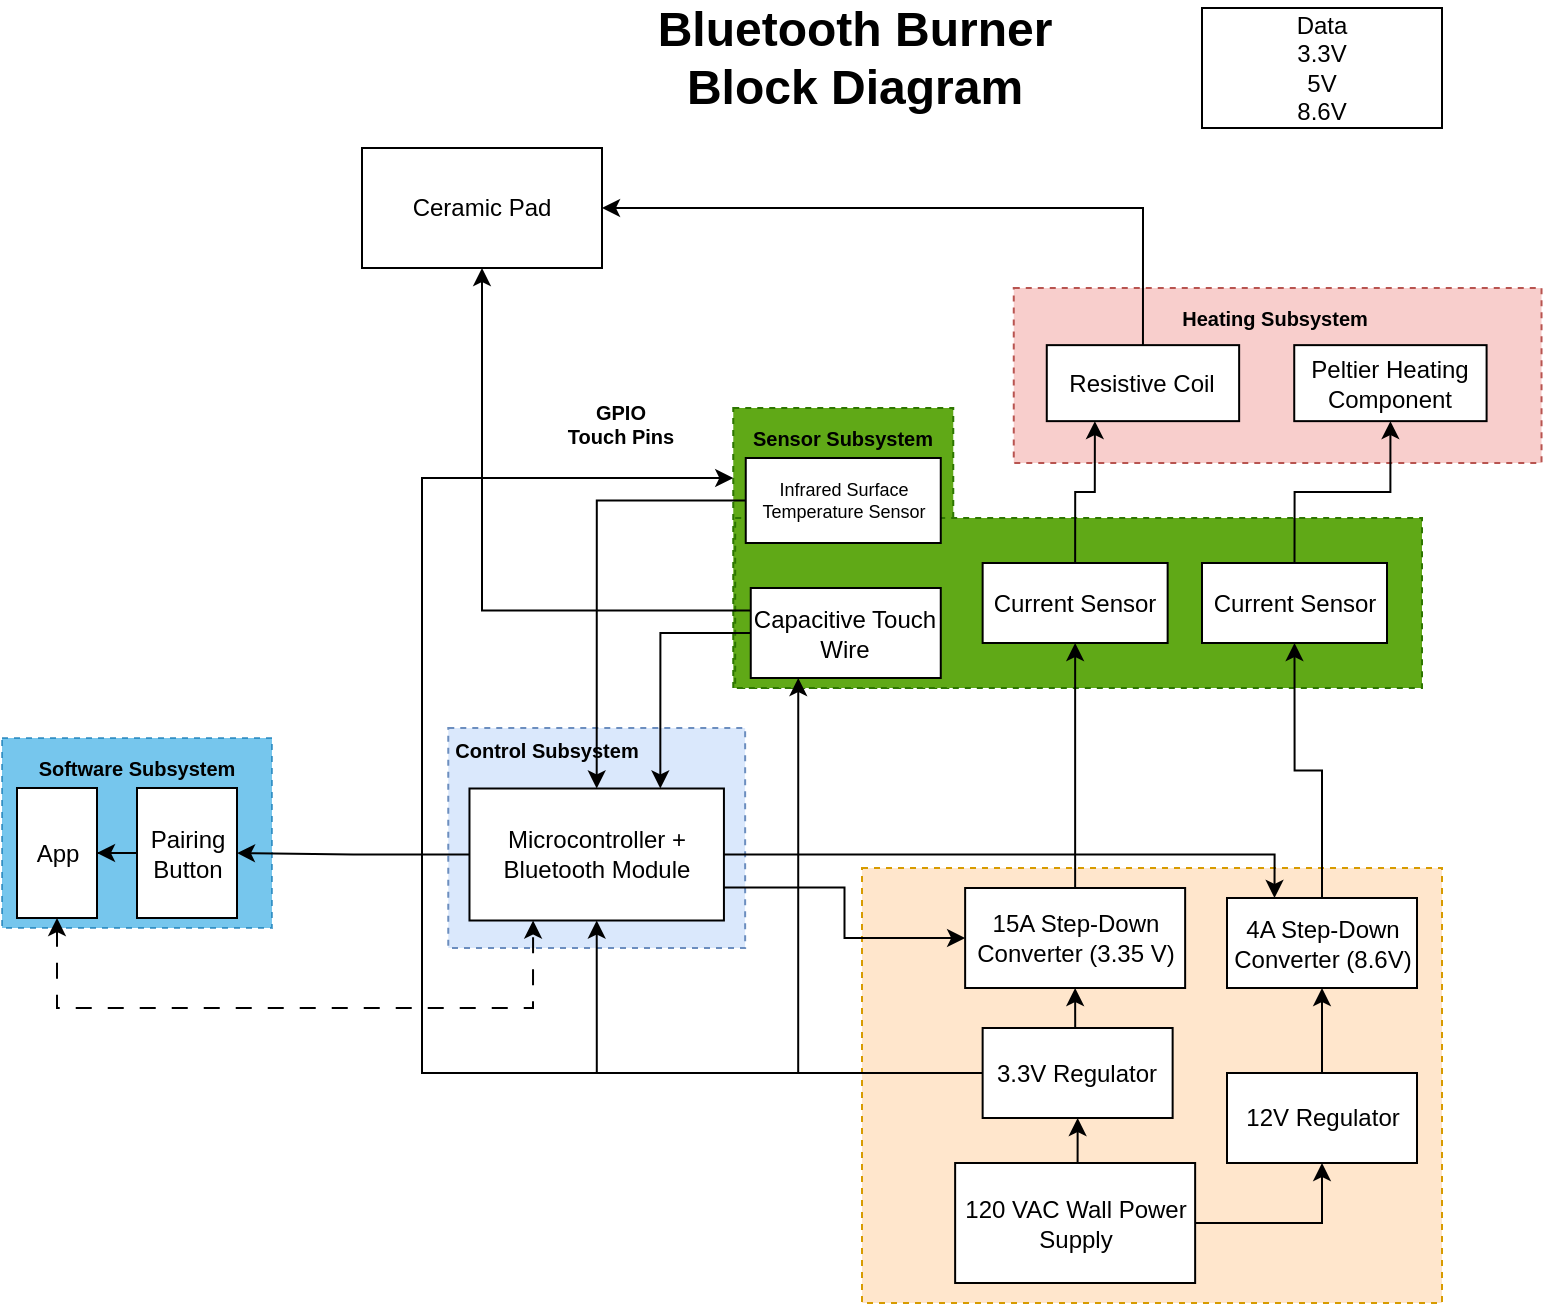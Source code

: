 <mxfile version="23.1.5" type="github">
  <diagram id="R2lEEEUBdFMjLlhIrx00" name="Page-1">
    <mxGraphModel dx="1195" dy="729" grid="1" gridSize="10" guides="1" tooltips="1" connect="1" arrows="1" fold="1" page="1" pageScale="1" pageWidth="850" pageHeight="1100" math="0" shadow="0" extFonts="Permanent Marker^https://fonts.googleapis.com/css?family=Permanent+Marker">
      <root>
        <mxCell id="0" />
        <mxCell id="1" parent="0" />
        <mxCell id="Lt4sIG0qt5cg9dwQDyGw-117" value="" style="rounded=0;whiteSpace=wrap;html=1;fillColor=#f8cecc;strokeColor=#b85450;dashed=1;container=0;" parent="1" vertex="1">
          <mxGeometry x="525.88" y="230" width="263.88" height="87.5" as="geometry" />
        </mxCell>
        <mxCell id="Lt4sIG0qt5cg9dwQDyGw-119" value="" style="rounded=0;whiteSpace=wrap;html=1;fillColor=#60a917;strokeColor=#2D7600;fontColor=#ffffff;dashed=1;" parent="1" vertex="1">
          <mxGeometry x="385.63" y="290" width="110" height="140" as="geometry" />
        </mxCell>
        <mxCell id="qraEgwC79fjRJJOxNa_y-46" value="" style="rounded=0;whiteSpace=wrap;html=1;fillColor=#60a917;strokeColor=#2D7600;fontColor=#ffffff;dashed=1;" parent="1" vertex="1">
          <mxGeometry x="386.59" y="345" width="343.41" height="85" as="geometry" />
        </mxCell>
        <mxCell id="qraEgwC79fjRJJOxNa_y-37" value="" style="rounded=0;whiteSpace=wrap;html=1;fillColor=#ffe6cc;strokeColor=#d79b00;dashed=1;" parent="1" vertex="1">
          <mxGeometry x="450" y="520" width="290" height="217.5" as="geometry" />
        </mxCell>
        <mxCell id="qraEgwC79fjRJJOxNa_y-48" value="" style="group" parent="1" vertex="1" connectable="0">
          <mxGeometry x="243.14" y="450" width="148.43" height="110" as="geometry" />
        </mxCell>
        <mxCell id="Lt4sIG0qt5cg9dwQDyGw-118" value="" style="rounded=0;whiteSpace=wrap;html=1;fillColor=#dae8fc;strokeColor=#6c8ebf;dashed=1;" parent="qraEgwC79fjRJJOxNa_y-48" vertex="1">
          <mxGeometry width="148.43" height="110.0" as="geometry" />
        </mxCell>
        <mxCell id="Lt4sIG0qt5cg9dwQDyGw-2" value="Microcontroller + Bluetooth Module" style="rounded=0;whiteSpace=wrap;html=1;" parent="qraEgwC79fjRJJOxNa_y-48" vertex="1">
          <mxGeometry x="10.602" y="30.25" width="127.226" height="66" as="geometry" />
        </mxCell>
        <UserObject label="Control Subsystem" placeholders="1" name="Variable" id="qraEgwC79fjRJJOxNa_y-67">
          <mxCell style="text;html=1;strokeColor=none;fillColor=none;align=center;verticalAlign=middle;whiteSpace=wrap;overflow=hidden;fontSize=10;fontStyle=1" parent="qraEgwC79fjRJJOxNa_y-48" vertex="1">
            <mxGeometry x="-8.938" width="116.624" height="22" as="geometry" />
          </mxCell>
        </UserObject>
        <mxCell id="qraEgwC79fjRJJOxNa_y-33" style="edgeStyle=orthogonalEdgeStyle;rounded=0;orthogonalLoop=1;jettySize=auto;html=1;exitX=0;exitY=0.5;exitDx=0;exitDy=0;entryX=0.75;entryY=0;entryDx=0;entryDy=0;" parent="1" source="qraEgwC79fjRJJOxNa_y-6" target="Lt4sIG0qt5cg9dwQDyGw-2" edge="1">
          <mxGeometry relative="1" as="geometry" />
        </mxCell>
        <mxCell id="Lt4sIG0qt5cg9dwQDyGw-6" value="Ceramic Pad" style="rounded=0;whiteSpace=wrap;html=1;" parent="1" vertex="1">
          <mxGeometry x="200" y="160" width="120" height="60" as="geometry" />
        </mxCell>
        <mxCell id="Lt4sIG0qt5cg9dwQDyGw-110" value="" style="group" parent="1" vertex="1" connectable="0">
          <mxGeometry x="385.63" y="100" width="120" height="80" as="geometry" />
        </mxCell>
        <mxCell id="Lt4sIG0qt5cg9dwQDyGw-73" value="Bluetooth Burner&lt;br&gt;Block Diagram" style="text;strokeColor=none;fillColor=none;html=1;fontSize=24;fontStyle=1;verticalAlign=middle;align=center;" parent="Lt4sIG0qt5cg9dwQDyGw-110" vertex="1">
          <mxGeometry x="30" width="60" height="30" as="geometry" />
        </mxCell>
        <mxCell id="qraEgwC79fjRJJOxNa_y-49" value="" style="group" parent="1" vertex="1" connectable="0">
          <mxGeometry x="20" y="455" width="135" height="95" as="geometry" />
        </mxCell>
        <mxCell id="Lt4sIG0qt5cg9dwQDyGw-126" value="" style="rounded=0;whiteSpace=wrap;html=1;fillColor=#1ba1e2;fontColor=#ffffff;strokeColor=#006EAF;opacity=60;dashed=1;" parent="qraEgwC79fjRJJOxNa_y-49" vertex="1">
          <mxGeometry width="135" height="95" as="geometry" />
        </mxCell>
        <mxCell id="qraEgwC79fjRJJOxNa_y-50" value="" style="edgeStyle=orthogonalEdgeStyle;rounded=0;orthogonalLoop=1;jettySize=auto;html=1;startArrow=classic;startFill=1;endArrow=none;endFill=0;" parent="qraEgwC79fjRJJOxNa_y-49" source="Lt4sIG0qt5cg9dwQDyGw-19" target="HviYj5k7WsrF9Fkv7oXZ-1" edge="1">
          <mxGeometry relative="1" as="geometry" />
        </mxCell>
        <mxCell id="Lt4sIG0qt5cg9dwQDyGw-19" value="App" style="rounded=0;whiteSpace=wrap;html=1;" parent="qraEgwC79fjRJJOxNa_y-49" vertex="1">
          <mxGeometry x="7.5" y="25" width="40" height="65" as="geometry" />
        </mxCell>
        <UserObject label="Software Subsystem" placeholders="1" name="Variable" id="Lt4sIG0qt5cg9dwQDyGw-128">
          <mxCell style="text;html=1;strokeColor=none;fillColor=none;align=center;verticalAlign=middle;whiteSpace=wrap;overflow=hidden;fontSize=10;fontStyle=1" parent="qraEgwC79fjRJJOxNa_y-49" vertex="1">
            <mxGeometry x="13.13" y="5" width="108.75" height="20" as="geometry" />
          </mxCell>
        </UserObject>
        <mxCell id="HviYj5k7WsrF9Fkv7oXZ-1" value="Pairing Button" style="rounded=0;whiteSpace=wrap;html=1;" parent="qraEgwC79fjRJJOxNa_y-49" vertex="1">
          <mxGeometry x="67.5" y="25" width="50" height="65" as="geometry" />
        </mxCell>
        <UserObject label="GPIO Touch Pins" placeholders="1" name="Variable" id="qraEgwC79fjRJJOxNa_y-68">
          <mxCell style="text;html=1;strokeColor=none;fillColor=none;align=center;verticalAlign=middle;whiteSpace=wrap;overflow=hidden;fontSize=10;fontStyle=1" parent="1" vertex="1">
            <mxGeometry x="299.68" y="282.5" width="58.75" height="30" as="geometry" />
          </mxCell>
        </UserObject>
        <mxCell id="HiyRN5I2vMWk7KIYHkQ8-1" style="edgeStyle=orthogonalEdgeStyle;rounded=0;orthogonalLoop=1;jettySize=auto;html=1;exitX=0;exitY=0.5;exitDx=0;exitDy=0;entryX=1;entryY=0.5;entryDx=0;entryDy=0;" parent="1" source="Lt4sIG0qt5cg9dwQDyGw-2" target="HviYj5k7WsrF9Fkv7oXZ-1" edge="1">
          <mxGeometry relative="1" as="geometry" />
        </mxCell>
        <mxCell id="HiyRN5I2vMWk7KIYHkQ8-2" style="edgeStyle=orthogonalEdgeStyle;rounded=0;orthogonalLoop=1;jettySize=auto;html=1;exitX=0;exitY=0.5;exitDx=0;exitDy=0;entryX=0.5;entryY=1;entryDx=0;entryDy=0;" parent="1" source="qraEgwC79fjRJJOxNa_y-2" target="Lt4sIG0qt5cg9dwQDyGw-2" edge="1">
          <mxGeometry relative="1" as="geometry" />
        </mxCell>
        <mxCell id="HiyRN5I2vMWk7KIYHkQ8-3" style="edgeStyle=orthogonalEdgeStyle;rounded=0;orthogonalLoop=1;jettySize=auto;html=1;exitX=0;exitY=0.5;exitDx=0;exitDy=0;entryX=0.25;entryY=1;entryDx=0;entryDy=0;" parent="1" source="qraEgwC79fjRJJOxNa_y-2" target="qraEgwC79fjRJJOxNa_y-6" edge="1">
          <mxGeometry relative="1" as="geometry" />
        </mxCell>
        <mxCell id="HiyRN5I2vMWk7KIYHkQ8-4" style="edgeStyle=orthogonalEdgeStyle;rounded=0;orthogonalLoop=1;jettySize=auto;html=1;exitX=0;exitY=0.5;exitDx=0;exitDy=0;entryX=0.5;entryY=0;entryDx=0;entryDy=0;" parent="1" source="Lt4sIG0qt5cg9dwQDyGw-4" target="Lt4sIG0qt5cg9dwQDyGw-2" edge="1">
          <mxGeometry relative="1" as="geometry" />
        </mxCell>
        <mxCell id="jp2hRJiwT73V6jLLSagm-14" style="edgeStyle=orthogonalEdgeStyle;rounded=0;orthogonalLoop=1;jettySize=auto;html=1;exitX=0.5;exitY=0;exitDx=0;exitDy=0;entryX=0.5;entryY=1;entryDx=0;entryDy=0;" edge="1" parent="1" source="Lt4sIG0qt5cg9dwQDyGw-8" target="qraEgwC79fjRJJOxNa_y-2">
          <mxGeometry relative="1" as="geometry" />
        </mxCell>
        <mxCell id="jp2hRJiwT73V6jLLSagm-19" style="edgeStyle=orthogonalEdgeStyle;rounded=0;orthogonalLoop=1;jettySize=auto;html=1;exitX=1;exitY=0.5;exitDx=0;exitDy=0;entryX=0.5;entryY=1;entryDx=0;entryDy=0;" edge="1" parent="1" source="Lt4sIG0qt5cg9dwQDyGw-8" target="jp2hRJiwT73V6jLLSagm-18">
          <mxGeometry relative="1" as="geometry" />
        </mxCell>
        <mxCell id="Lt4sIG0qt5cg9dwQDyGw-8" value="120 VAC Wall Power Supply" style="rounded=0;whiteSpace=wrap;html=1;" parent="1" vertex="1">
          <mxGeometry x="496.57" y="667.5" width="120" height="60" as="geometry" />
        </mxCell>
        <mxCell id="HiyRN5I2vMWk7KIYHkQ8-52" style="edgeStyle=orthogonalEdgeStyle;rounded=0;orthogonalLoop=1;jettySize=auto;html=1;exitX=0;exitY=0.5;exitDx=0;exitDy=0;entryX=0;entryY=0.25;entryDx=0;entryDy=0;" parent="1" source="qraEgwC79fjRJJOxNa_y-2" target="Lt4sIG0qt5cg9dwQDyGw-119" edge="1">
          <mxGeometry relative="1" as="geometry">
            <Array as="points">
              <mxPoint x="230" y="623" />
              <mxPoint x="230" y="325" />
            </Array>
          </mxGeometry>
        </mxCell>
        <mxCell id="jp2hRJiwT73V6jLLSagm-13" style="edgeStyle=orthogonalEdgeStyle;rounded=0;orthogonalLoop=1;jettySize=auto;html=1;exitX=0.5;exitY=0;exitDx=0;exitDy=0;entryX=0.5;entryY=1;entryDx=0;entryDy=0;" edge="1" parent="1" source="qraEgwC79fjRJJOxNa_y-2" target="jp2hRJiwT73V6jLLSagm-6">
          <mxGeometry relative="1" as="geometry" />
        </mxCell>
        <mxCell id="qraEgwC79fjRJJOxNa_y-2" value="3.3V Regulator" style="rounded=0;whiteSpace=wrap;html=1;" parent="1" vertex="1">
          <mxGeometry x="510.32" y="600" width="95" height="45" as="geometry" />
        </mxCell>
        <mxCell id="jp2hRJiwT73V6jLLSagm-11" style="edgeStyle=orthogonalEdgeStyle;rounded=0;orthogonalLoop=1;jettySize=auto;html=1;exitX=0.5;exitY=0;exitDx=0;exitDy=0;entryX=0.5;entryY=1;entryDx=0;entryDy=0;" edge="1" parent="1" source="qraEgwC79fjRJJOxNa_y-3" target="jp2hRJiwT73V6jLLSagm-10">
          <mxGeometry relative="1" as="geometry" />
        </mxCell>
        <mxCell id="qraEgwC79fjRJJOxNa_y-3" value="4A Step-Down Converter (8.6V)" style="rounded=0;whiteSpace=wrap;html=1;" parent="1" vertex="1">
          <mxGeometry x="632.5" y="535" width="95" height="45" as="geometry" />
        </mxCell>
        <mxCell id="HiyRN5I2vMWk7KIYHkQ8-55" style="edgeStyle=orthogonalEdgeStyle;rounded=0;orthogonalLoop=1;jettySize=auto;html=1;exitX=0.5;exitY=0;exitDx=0;exitDy=0;entryX=0.25;entryY=1;entryDx=0;entryDy=0;" parent="1" source="qraEgwC79fjRJJOxNa_y-31" target="HiyRN5I2vMWk7KIYHkQ8-54" edge="1">
          <mxGeometry relative="1" as="geometry" />
        </mxCell>
        <mxCell id="qraEgwC79fjRJJOxNa_y-31" value="Current Sensor" style="rounded=0;whiteSpace=wrap;html=1;" parent="1" vertex="1">
          <mxGeometry x="510.32" y="367.5" width="92.5" height="40" as="geometry" />
        </mxCell>
        <mxCell id="Lt4sIG0qt5cg9dwQDyGw-4" value="Infrared Surface Temperature Sensor" style="rounded=0;whiteSpace=wrap;html=1;fontSize=9;" parent="1" vertex="1">
          <mxGeometry x="391.88" y="315" width="97.5" height="42.5" as="geometry" />
        </mxCell>
        <mxCell id="HiyRN5I2vMWk7KIYHkQ8-41" style="edgeStyle=orthogonalEdgeStyle;rounded=0;orthogonalLoop=1;jettySize=auto;html=1;exitX=0;exitY=0.25;exitDx=0;exitDy=0;entryX=0.5;entryY=1;entryDx=0;entryDy=0;" parent="1" source="qraEgwC79fjRJJOxNa_y-6" target="Lt4sIG0qt5cg9dwQDyGw-6" edge="1">
          <mxGeometry relative="1" as="geometry" />
        </mxCell>
        <mxCell id="qraEgwC79fjRJJOxNa_y-6" value="Capacitive Touch Wire" style="rounded=0;whiteSpace=wrap;html=1;" parent="1" vertex="1">
          <mxGeometry x="394.38" y="380" width="95" height="45" as="geometry" />
        </mxCell>
        <UserObject label="Sensor Subsystem" placeholders="1" name="Variable" id="qraEgwC79fjRJJOxNa_y-32">
          <mxCell style="text;html=1;strokeColor=none;fillColor=none;align=center;verticalAlign=middle;whiteSpace=wrap;overflow=hidden;fontSize=10;fontStyle=1" parent="1" vertex="1">
            <mxGeometry x="380" y="295" width="121.25" height="20" as="geometry" />
          </mxCell>
        </UserObject>
        <mxCell id="HiyRN5I2vMWk7KIYHkQ8-42" value="Data&lt;br&gt;3.3V&lt;br&gt;5V&lt;br&gt;8.6V" style="rounded=0;whiteSpace=wrap;html=1;" parent="1" vertex="1">
          <mxGeometry x="620" y="90" width="120" height="60" as="geometry" />
        </mxCell>
        <mxCell id="Lt4sIG0qt5cg9dwQDyGw-3" value="Peltier Heating Component" style="rounded=0;whiteSpace=wrap;html=1;" parent="1" vertex="1">
          <mxGeometry x="666.12" y="258.57" width="96.18" height="38" as="geometry" />
        </mxCell>
        <UserObject label="Heating Subsystem" placeholders="1" name="Variable" id="Lt4sIG0qt5cg9dwQDyGw-121">
          <mxCell style="text;html=1;strokeColor=none;fillColor=none;align=center;verticalAlign=middle;whiteSpace=wrap;overflow=hidden;fontSize=10;fontStyle=1" parent="1" vertex="1">
            <mxGeometry x="542.391" y="220" width="228.539" height="50.571" as="geometry" />
          </mxCell>
        </UserObject>
        <mxCell id="jp2hRJiwT73V6jLLSagm-2" style="edgeStyle=orthogonalEdgeStyle;rounded=0;orthogonalLoop=1;jettySize=auto;html=1;exitX=0.5;exitY=0;exitDx=0;exitDy=0;entryX=1;entryY=0.5;entryDx=0;entryDy=0;" edge="1" parent="1" source="HiyRN5I2vMWk7KIYHkQ8-54" target="Lt4sIG0qt5cg9dwQDyGw-6">
          <mxGeometry relative="1" as="geometry" />
        </mxCell>
        <mxCell id="HiyRN5I2vMWk7KIYHkQ8-54" value="Resistive Coil" style="rounded=0;whiteSpace=wrap;html=1;" parent="1" vertex="1">
          <mxGeometry x="542.39" y="258.57" width="96.18" height="38" as="geometry" />
        </mxCell>
        <mxCell id="jp2hRJiwT73V6jLLSagm-1" style="edgeStyle=orthogonalEdgeStyle;rounded=0;orthogonalLoop=1;jettySize=auto;html=1;exitX=0.5;exitY=1;exitDx=0;exitDy=0;entryX=0.25;entryY=1;entryDx=0;entryDy=0;dashed=1;dashPattern=8 8;startArrow=classic;startFill=1;" edge="1" parent="1" source="Lt4sIG0qt5cg9dwQDyGw-19" target="Lt4sIG0qt5cg9dwQDyGw-2">
          <mxGeometry relative="1" as="geometry">
            <Array as="points">
              <mxPoint x="48" y="590" />
              <mxPoint x="286" y="590" />
            </Array>
          </mxGeometry>
        </mxCell>
        <mxCell id="jp2hRJiwT73V6jLLSagm-8" style="edgeStyle=orthogonalEdgeStyle;rounded=0;orthogonalLoop=1;jettySize=auto;html=1;exitX=0.5;exitY=0;exitDx=0;exitDy=0;entryX=0.5;entryY=1;entryDx=0;entryDy=0;" edge="1" parent="1" source="jp2hRJiwT73V6jLLSagm-6" target="qraEgwC79fjRJJOxNa_y-31">
          <mxGeometry relative="1" as="geometry" />
        </mxCell>
        <mxCell id="jp2hRJiwT73V6jLLSagm-6" value="15A Step-Down Converter (3.35 V)" style="rounded=0;whiteSpace=wrap;html=1;" vertex="1" parent="1">
          <mxGeometry x="501.57" y="530" width="110" height="50" as="geometry" />
        </mxCell>
        <mxCell id="jp2hRJiwT73V6jLLSagm-7" style="edgeStyle=orthogonalEdgeStyle;rounded=0;orthogonalLoop=1;jettySize=auto;html=1;exitX=1;exitY=0.75;exitDx=0;exitDy=0;entryX=0;entryY=0.5;entryDx=0;entryDy=0;" edge="1" parent="1" source="Lt4sIG0qt5cg9dwQDyGw-2" target="jp2hRJiwT73V6jLLSagm-6">
          <mxGeometry relative="1" as="geometry" />
        </mxCell>
        <mxCell id="jp2hRJiwT73V6jLLSagm-12" style="edgeStyle=orthogonalEdgeStyle;rounded=0;orthogonalLoop=1;jettySize=auto;html=1;exitX=0.5;exitY=0;exitDx=0;exitDy=0;entryX=0.5;entryY=1;entryDx=0;entryDy=0;" edge="1" parent="1" source="jp2hRJiwT73V6jLLSagm-10" target="Lt4sIG0qt5cg9dwQDyGw-3">
          <mxGeometry relative="1" as="geometry" />
        </mxCell>
        <mxCell id="jp2hRJiwT73V6jLLSagm-10" value="Current Sensor" style="rounded=0;whiteSpace=wrap;html=1;" vertex="1" parent="1">
          <mxGeometry x="620" y="367.5" width="92.5" height="40" as="geometry" />
        </mxCell>
        <mxCell id="jp2hRJiwT73V6jLLSagm-17" style="edgeStyle=orthogonalEdgeStyle;rounded=0;orthogonalLoop=1;jettySize=auto;html=1;exitX=1;exitY=0.5;exitDx=0;exitDy=0;entryX=0.25;entryY=0;entryDx=0;entryDy=0;" edge="1" parent="1" source="Lt4sIG0qt5cg9dwQDyGw-2" target="qraEgwC79fjRJJOxNa_y-3">
          <mxGeometry relative="1" as="geometry" />
        </mxCell>
        <mxCell id="jp2hRJiwT73V6jLLSagm-21" style="edgeStyle=orthogonalEdgeStyle;rounded=0;orthogonalLoop=1;jettySize=auto;html=1;exitX=0.5;exitY=0;exitDx=0;exitDy=0;entryX=0.5;entryY=1;entryDx=0;entryDy=0;" edge="1" parent="1" source="jp2hRJiwT73V6jLLSagm-18" target="qraEgwC79fjRJJOxNa_y-3">
          <mxGeometry relative="1" as="geometry" />
        </mxCell>
        <mxCell id="jp2hRJiwT73V6jLLSagm-18" value="12V Regulator" style="rounded=0;whiteSpace=wrap;html=1;" vertex="1" parent="1">
          <mxGeometry x="632.5" y="622.5" width="95" height="45" as="geometry" />
        </mxCell>
      </root>
    </mxGraphModel>
  </diagram>
</mxfile>

